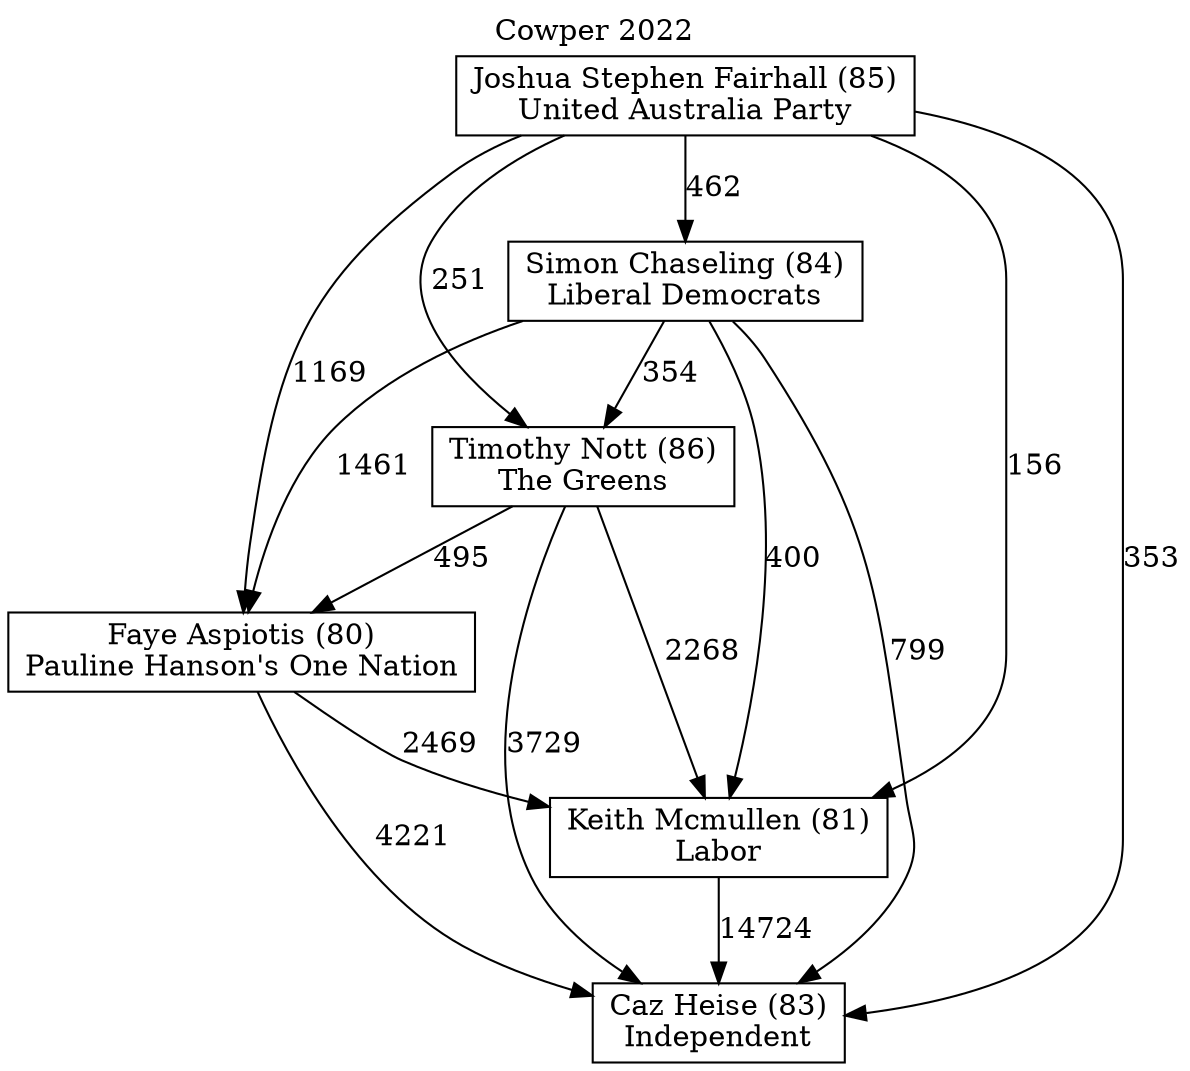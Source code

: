 // House preference flow
digraph "Caz Heise (83)_Cowper_2022" {
	graph [label="Cowper 2022" labelloc=t mclimit=10]
	node [shape=box]
	"Timothy Nott (86)" [label="Timothy Nott (86)
The Greens"]
	"Faye Aspiotis (80)" [label="Faye Aspiotis (80)
Pauline Hanson's One Nation"]
	"Simon Chaseling (84)" [label="Simon Chaseling (84)
Liberal Democrats"]
	"Keith Mcmullen (81)" [label="Keith Mcmullen (81)
Labor"]
	"Caz Heise (83)" [label="Caz Heise (83)
Independent"]
	"Joshua Stephen Fairhall (85)" [label="Joshua Stephen Fairhall (85)
United Australia Party"]
	"Joshua Stephen Fairhall (85)" -> "Keith Mcmullen (81)" [label=156]
	"Keith Mcmullen (81)" -> "Caz Heise (83)" [label=14724]
	"Faye Aspiotis (80)" -> "Caz Heise (83)" [label=4221]
	"Timothy Nott (86)" -> "Faye Aspiotis (80)" [label=495]
	"Simon Chaseling (84)" -> "Faye Aspiotis (80)" [label=1461]
	"Simon Chaseling (84)" -> "Caz Heise (83)" [label=799]
	"Joshua Stephen Fairhall (85)" -> "Caz Heise (83)" [label=353]
	"Timothy Nott (86)" -> "Keith Mcmullen (81)" [label=2268]
	"Simon Chaseling (84)" -> "Timothy Nott (86)" [label=354]
	"Simon Chaseling (84)" -> "Keith Mcmullen (81)" [label=400]
	"Joshua Stephen Fairhall (85)" -> "Simon Chaseling (84)" [label=462]
	"Faye Aspiotis (80)" -> "Keith Mcmullen (81)" [label=2469]
	"Joshua Stephen Fairhall (85)" -> "Faye Aspiotis (80)" [label=1169]
	"Joshua Stephen Fairhall (85)" -> "Timothy Nott (86)" [label=251]
	"Timothy Nott (86)" -> "Caz Heise (83)" [label=3729]
}
